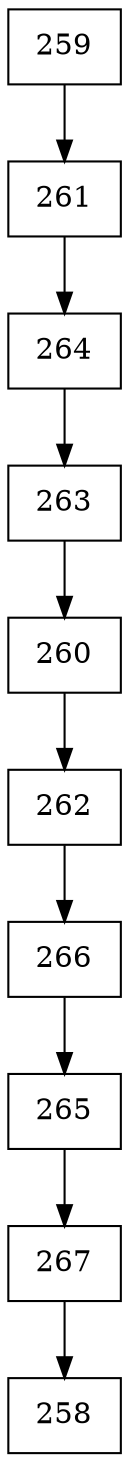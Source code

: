digraph G {
  node [shape=record];
  node0 [label="{259}"];
  node0 -> node1;
  node1 [label="{261}"];
  node1 -> node2;
  node2 [label="{264}"];
  node2 -> node3;
  node3 [label="{263}"];
  node3 -> node4;
  node4 [label="{260}"];
  node4 -> node5;
  node5 [label="{262}"];
  node5 -> node6;
  node6 [label="{266}"];
  node6 -> node7;
  node7 [label="{265}"];
  node7 -> node8;
  node8 [label="{267}"];
  node8 -> node9;
  node9 [label="{258}"];
}
